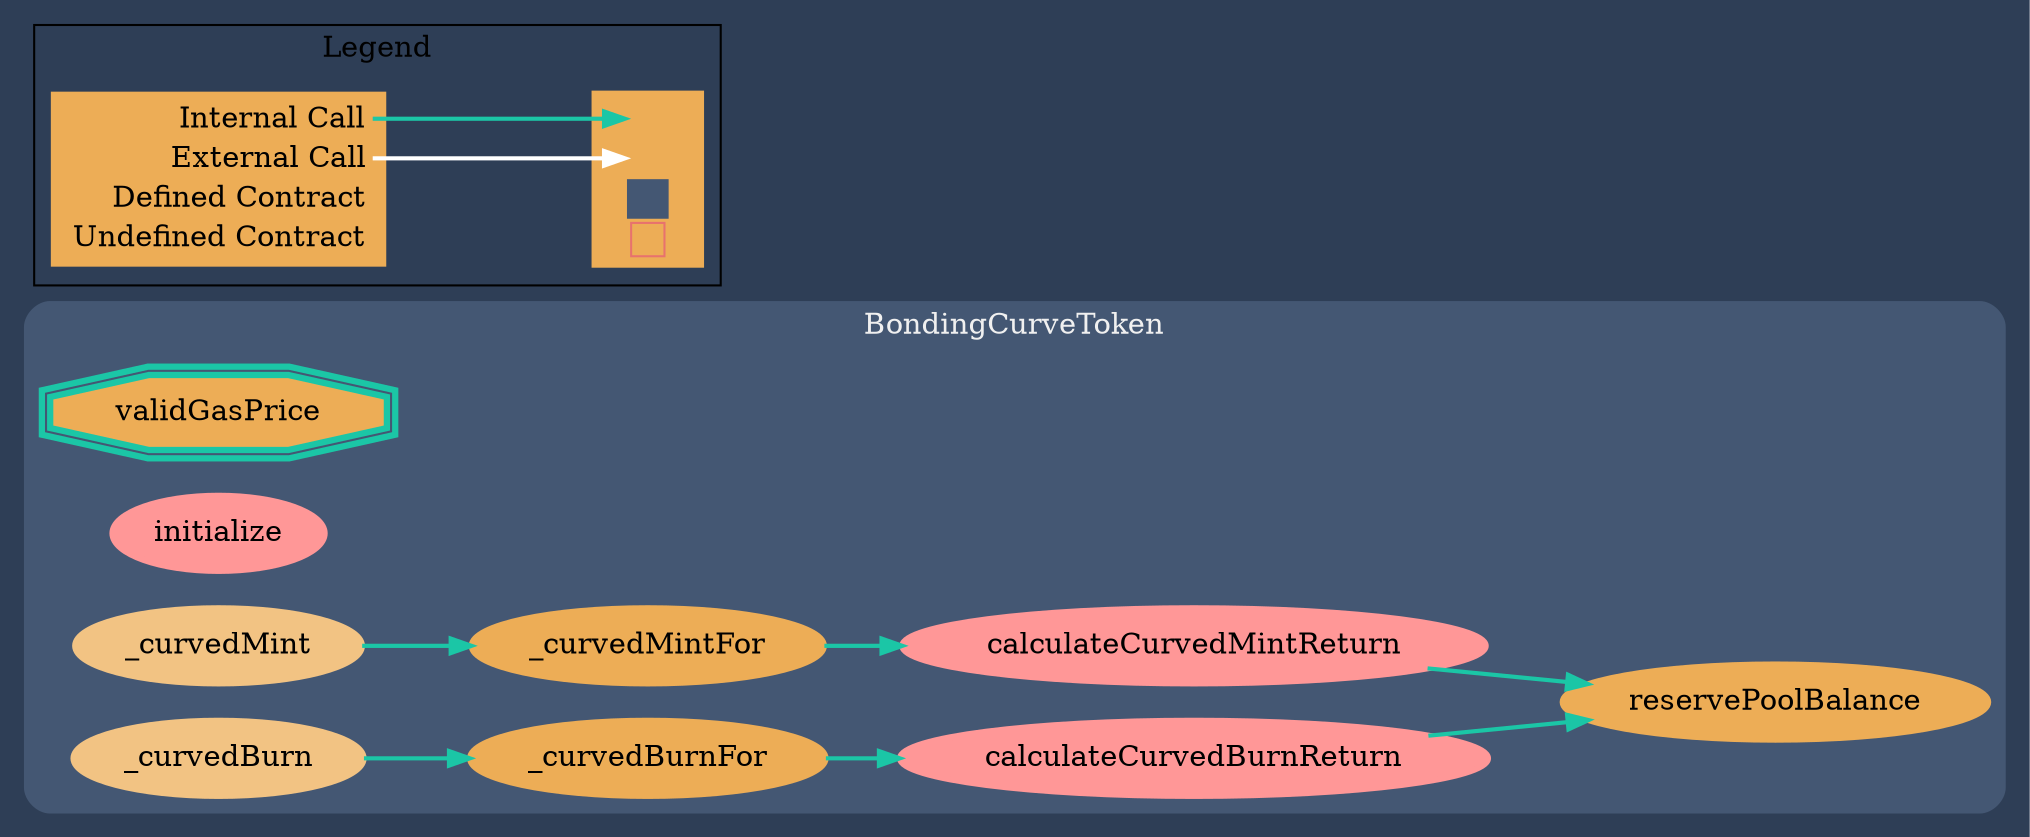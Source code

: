 digraph G {
  graph [ ratio = "auto", page = "100", compound =true, bgcolor = "#2e3e56" ];
  node [ style = "filled", fillcolor = "#edad56", color = "#edad56", penwidth =3 ];
  edge [ color = "#fcfcfc", penwidth =2, fontname = "helvetica Neue Ultra Light" ];
subgraph "clusterBondingCurveToken" {
  graph [ label = "BondingCurveToken", color = "#445773", fontcolor = "#f0f0f0", style = "rounded", bgcolor = "#445773" ];
  "BondingCurveToken.validGasPrice" [ label = "validGasPrice", color = "#1bc6a6", shape =doubleoctagon ];
  "BondingCurveToken.reservePoolBalance" [ label = "reservePoolBalance" ];
  "BondingCurveToken.initialize" [ label = "initialize", color = "#FF9797", fillcolor = "#FF9797" ];
  "BondingCurveToken.calculateCurvedMintReturn" [ label = "calculateCurvedMintReturn", color = "#FF9797", fillcolor = "#FF9797" ];
  "BondingCurveToken.calculateCurvedBurnReturn" [ label = "calculateCurvedBurnReturn", color = "#FF9797", fillcolor = "#FF9797" ];
  "BondingCurveToken._curvedMint" [ label = "_curvedMint", color = "#f2c383", fillcolor = "#f2c383" ];
  "BondingCurveToken._curvedMintFor" [ label = "_curvedMintFor" ];
  "BondingCurveToken._curvedBurn" [ label = "_curvedBurn", color = "#f2c383", fillcolor = "#f2c383" ];
  "BondingCurveToken._curvedBurnFor" [ label = "_curvedBurnFor" ];
}

  "BondingCurveToken.calculateCurvedMintReturn";
  "BondingCurveToken.reservePoolBalance";
  "BondingCurveToken.calculateCurvedBurnReturn";
  "BondingCurveToken._curvedMint";
  "BondingCurveToken._curvedMintFor";
  "BondingCurveToken._curvedBurn";
  "BondingCurveToken._curvedBurnFor";
  "BondingCurveToken.calculateCurvedMintReturn" -> "BondingCurveToken.reservePoolBalance" [ color = "#1bc6a6" ];
  "BondingCurveToken.calculateCurvedBurnReturn" -> "BondingCurveToken.reservePoolBalance" [ color = "#1bc6a6" ];
  "BondingCurveToken._curvedMint" -> "BondingCurveToken._curvedMintFor" [ color = "#1bc6a6" ];
  "BondingCurveToken._curvedMintFor" -> "BondingCurveToken.calculateCurvedMintReturn" [ color = "#1bc6a6" ];
  "BondingCurveToken._curvedBurn" -> "BondingCurveToken._curvedBurnFor" [ color = "#1bc6a6" ];
  "BondingCurveToken._curvedBurnFor" -> "BondingCurveToken.calculateCurvedBurnReturn" [ color = "#1bc6a6" ];


rankdir=LR
node [shape=plaintext]
subgraph cluster_01 { 
label = "Legend";
key [label=<<table border="0" cellpadding="2" cellspacing="0" cellborder="0">
  <tr><td align="right" port="i1">Internal Call</td></tr>
  <tr><td align="right" port="i2">External Call</td></tr>
  <tr><td align="right" port="i3">Defined Contract</td></tr>
  <tr><td align="right" port="i4">Undefined Contract</td></tr>
  </table>>]
key2 [label=<<table border="0" cellpadding="2" cellspacing="0" cellborder="0">
  <tr><td port="i1">&nbsp;&nbsp;&nbsp;</td></tr>
  <tr><td port="i2">&nbsp;&nbsp;&nbsp;</td></tr>
  <tr><td port="i3" bgcolor="#445773">&nbsp;&nbsp;&nbsp;</td></tr>
  <tr><td port="i4">
    <table border="1" cellborder="0" cellspacing="0" cellpadding="7" color="#e8726d">
      <tr>
       <td></td>
      </tr>
     </table>
  </td></tr>
  </table>>]
key:i1:e -> key2:i1:w [color="#1bc6a6"]
key:i2:e -> key2:i2:w [color="white"]
}
}

